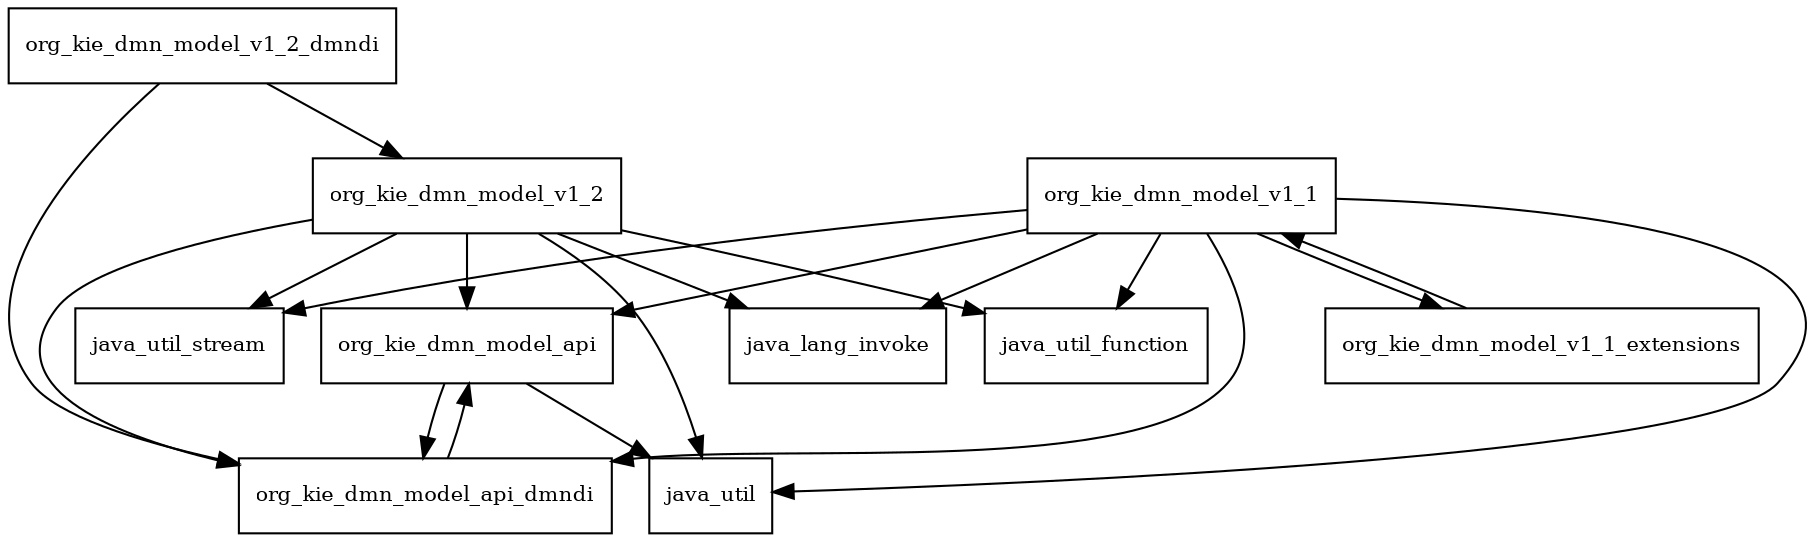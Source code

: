 digraph kie_dmn_model_7_12_0_Final_package_dependencies {
  node [shape = box, fontsize=10.0];
  org_kie_dmn_model_api -> java_util;
  org_kie_dmn_model_api -> org_kie_dmn_model_api_dmndi;
  org_kie_dmn_model_api_dmndi -> org_kie_dmn_model_api;
  org_kie_dmn_model_v1_1 -> java_lang_invoke;
  org_kie_dmn_model_v1_1 -> java_util;
  org_kie_dmn_model_v1_1 -> java_util_function;
  org_kie_dmn_model_v1_1 -> java_util_stream;
  org_kie_dmn_model_v1_1 -> org_kie_dmn_model_api;
  org_kie_dmn_model_v1_1 -> org_kie_dmn_model_api_dmndi;
  org_kie_dmn_model_v1_1 -> org_kie_dmn_model_v1_1_extensions;
  org_kie_dmn_model_v1_1_extensions -> org_kie_dmn_model_v1_1;
  org_kie_dmn_model_v1_2 -> java_lang_invoke;
  org_kie_dmn_model_v1_2 -> java_util;
  org_kie_dmn_model_v1_2 -> java_util_function;
  org_kie_dmn_model_v1_2 -> java_util_stream;
  org_kie_dmn_model_v1_2 -> org_kie_dmn_model_api;
  org_kie_dmn_model_v1_2 -> org_kie_dmn_model_api_dmndi;
  org_kie_dmn_model_v1_2_dmndi -> org_kie_dmn_model_api_dmndi;
  org_kie_dmn_model_v1_2_dmndi -> org_kie_dmn_model_v1_2;
}
